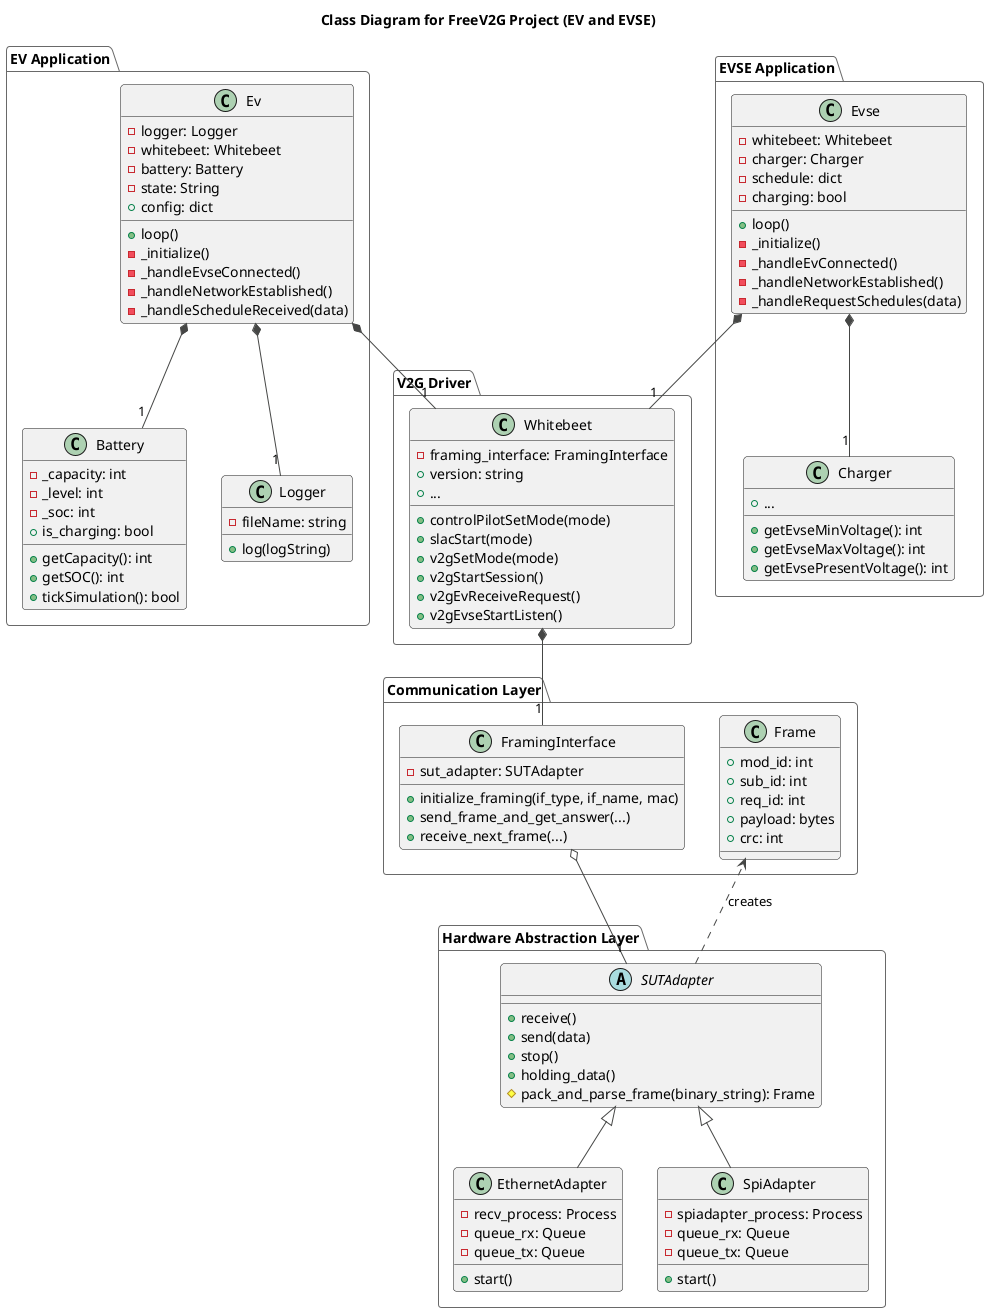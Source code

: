 @startuml
' skinparam linetype ortho
!theme vibrant

title Class Diagram for FreeV2G Project (EV and EVSE)

package "EV Application" {
    class Ev {
        - logger: Logger
        - whitebeet: Whitebeet
        - battery: Battery
        - state: String
        + config: dict
        + loop()
        - _initialize()
        - _handleEvseConnected()
        - _handleNetworkEstablished()
        - _handleScheduleReceived(data)
    }

    class Battery {
        - _capacity: int
        - _level: int
        - _soc: int
        + is_charging: bool
        + getCapacity(): int
        + getSOC(): int
        + tickSimulation(): bool
    }

    class Logger {
        - fileName: string
        + log(logString)
    }
}

package "EVSE Application" {
    class Evse {
        - whitebeet: Whitebeet
        - charger: Charger
        - schedule: dict
        - charging: bool
        + loop()
        - _initialize()
        - _handleEvConnected()
        - _handleNetworkEstablished()
        - _handleRequestSchedules(data)
    }

    class Charger {
        + getEvseMinVoltage(): int
        + getEvseMaxVoltage(): int
        + getEvsePresentVoltage(): int
        + ...
    }
}

package "V2G Driver" {
    class Whitebeet {
        - framing_interface: FramingInterface
        + version: string
        + controlPilotSetMode(mode)
        + slacStart(mode)
        + v2gSetMode(mode)
        + v2gStartSession()
        + v2gEvReceiveRequest()
        + v2gEvseStartListen()
        + ...
    }
}

package "Communication Layer" {
    class FramingInterface {
        - sut_adapter: SUTAdapter
        + initialize_framing(if_type, if_name, mac)
        + send_frame_and_get_answer(...)
        + receive_next_frame(...)
    }

    class Frame {
        + mod_id: int
        + sub_id: int
        + req_id: int
        + payload: bytes
        + crc: int
    }
}

package "Hardware Abstraction Layer" {
    abstract class SUTAdapter {
        + receive()
        + send(data)
        + stop()
        + holding_data()
        # pack_and_parse_frame(binary_string): Frame
    }

    class EthernetAdapter extends SUTAdapter {
        - recv_process: Process
        - queue_rx: Queue
        - queue_tx: Queue
        + start()
    }

    class SpiAdapter extends SUTAdapter {
        - spiadapter_process: Process
        - queue_rx: Queue
        - queue_tx: Queue
        + start()
    }
}

' Relationships
Ev *-- "1" Logger
Ev *-- "1" Whitebeet
Ev *-- "1" Battery

Evse *-- "1" Whitebeet
Evse *-- "1" Charger

Whitebeet *-- "1" FramingInterface

FramingInterface o-- "1" SUTAdapter
SUTAdapter ..> Frame : creates

@enduml
